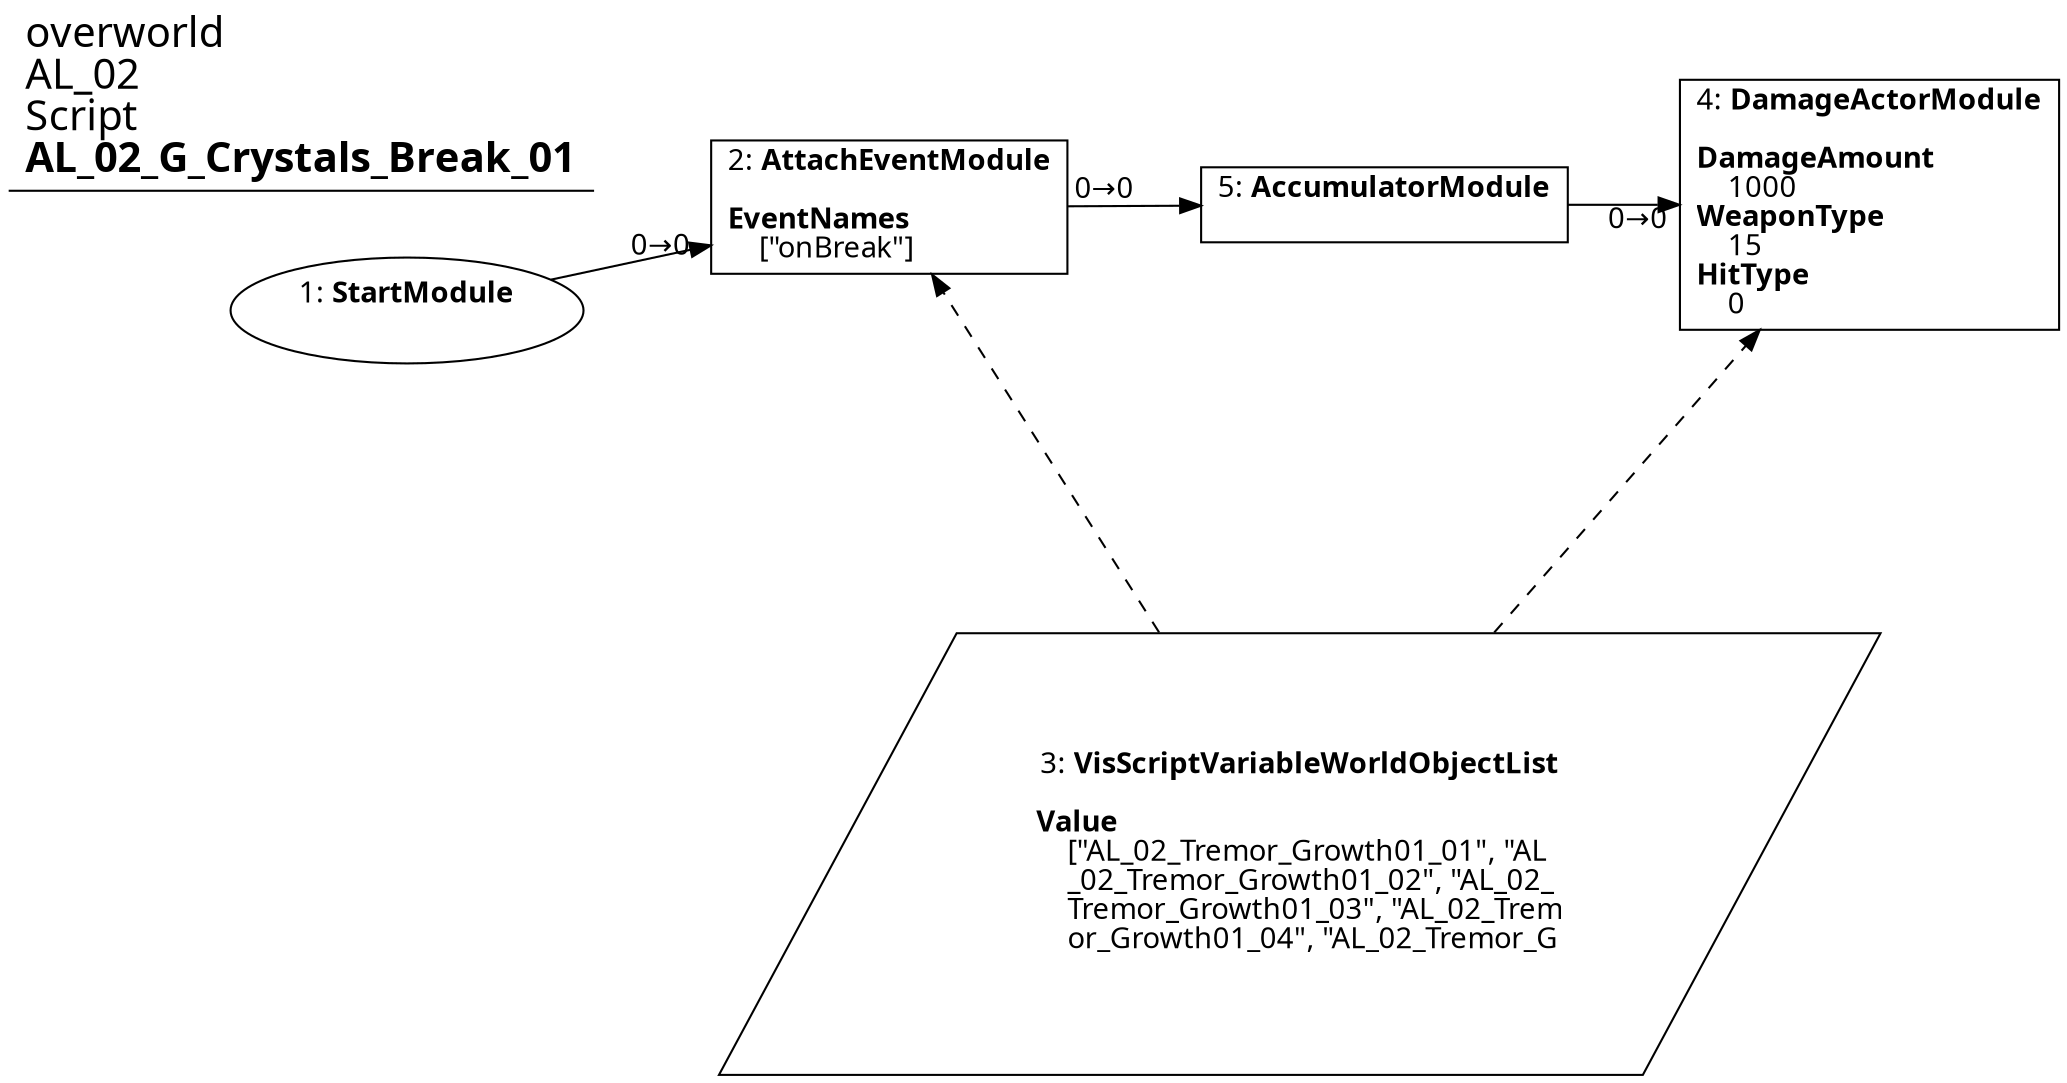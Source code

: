 digraph {
    layout = fdp;
    overlap = prism;
    sep = "+16";
    splines = spline;

    node [ shape = box ];

    graph [ fontname = "Segoe UI" ];
    node [ fontname = "Segoe UI" ];
    edge [ fontname = "Segoe UI" ];

    1 [ label = <1: <b>StartModule</b><br/><br/>> ];
    1 [ shape = oval ]
    1 [ pos = "0.010000001,-0.33600003!" ];
    1 -> 2 [ label = "0→0" ];

    2 [ label = <2: <b>AttachEventModule</b><br/><br/><b>EventNames</b><br align="left"/>    [&quot;onBreak&quot;]<br align="left"/>> ];
    2 [ pos = "0.24000001,-0.33600003!" ];
    2 -> 5 [ label = "0→0" ];
    3 -> 2 [ style = dashed ];

    3 [ label = <3: <b>VisScriptVariableWorldObjectList</b><br/><br/><b>Value</b><br align="left"/>    [&quot;AL_02_Tremor_Growth01_01&quot;, &quot;AL<br align="left"/>    _02_Tremor_Growth01_02&quot;, &quot;AL_02_<br align="left"/>    Tremor_Growth01_03&quot;, &quot;AL_02_Trem<br align="left"/>    or_Growth01_04&quot;, &quot;AL_02_Tremor_G<br align="left"/>> ];
    3 [ shape = parallelogram ]
    3 [ pos = "0.48200002,-0.66300005!" ];

    4 [ label = <4: <b>DamageActorModule</b><br/><br/><b>DamageAmount</b><br align="left"/>    1000<br align="left"/><b>WeaponType</b><br align="left"/>    15<br align="left"/><b>HitType</b><br align="left"/>    0<br align="left"/>> ];
    4 [ pos = "0.77500004,-0.335!" ];
    3 -> 4 [ style = dashed ];

    5 [ label = <5: <b>AccumulatorModule</b><br/><br/>> ];
    5 [ pos = "0.52400005,-0.335!" ];
    5 -> 4 [ label = "0→0" ];

    title [ pos = "0.009000001,-0.33400002!" ];
    title [ shape = underline ];
    title [ label = <<font point-size="20">overworld<br align="left"/>AL_02<br align="left"/>Script<br align="left"/><b>AL_02_G_Crystals_Break_01</b><br align="left"/></font>> ];
}
